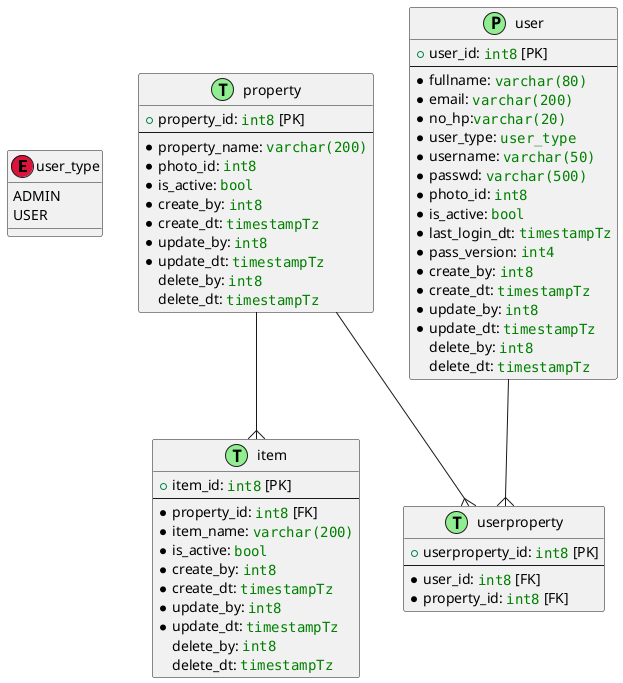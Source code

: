 @startuml

!define type(x) <color:green>""x""</color>

enum "user_type" <<(E,Crimson)>> {
  ADMIN
  USER
}

entity "property" <<(T,LightGreen)>> {
    + property_id: type(int8) [PK]
    --
    *property_name: type(varchar(200))
    *photo_id: type(int8)
    *is_active: type(bool)
    *create_by: type(int8)
    *create_dt: type(timestampTz)
    *update_by: type(int8)
    *update_dt: type(timestampTz)
    delete_by: type(int8)
    delete_dt: type(timestampTz)
}

entity "user" <<(P,LightGreen)>> {
    + user_id: type(int8) [PK]
    --
    *fullname: type(varchar(80))
    *email: type(varchar(200))
    *no_hp:type(varchar(20))
    *user_type: type(user_type)
    *username: type(varchar(50))
    *passwd: type(varchar(500))
    *photo_id: type(int8)
    *is_active: type(bool)
    *last_login_dt: type(timestampTz)
    *pass_version: type(int4)
    *create_by: type(int8)
    *create_dt: type(timestampTz)
    *update_by: type(int8)
    *update_dt: type(timestampTz)
    delete_by: type(int8)
    delete_dt: type(timestampTz)
}

entity "item" <<(T,LightGreen)>> {
    + item_id: type(int8) [PK]
    --
    *property_id: type(int8) [FK]
    *item_name: type(varchar(200))
    *is_active: type(bool)
    *create_by: type(int8)
    *create_dt: type(timestampTz)
    *update_by: type(int8)
    *update_dt: type(timestampTz)
    delete_by: type(int8)
    delete_dt: type(timestampTz)
}



entity "userproperty" <<(T,LightGreen)>> {
    + userproperty_id: type(int8) [PK]
    --
    *user_id: type(int8) [FK]
    *property_id: type(int8) [FK]
}

user --{ userproperty
property --{ userproperty
property --{ item


@enduml
